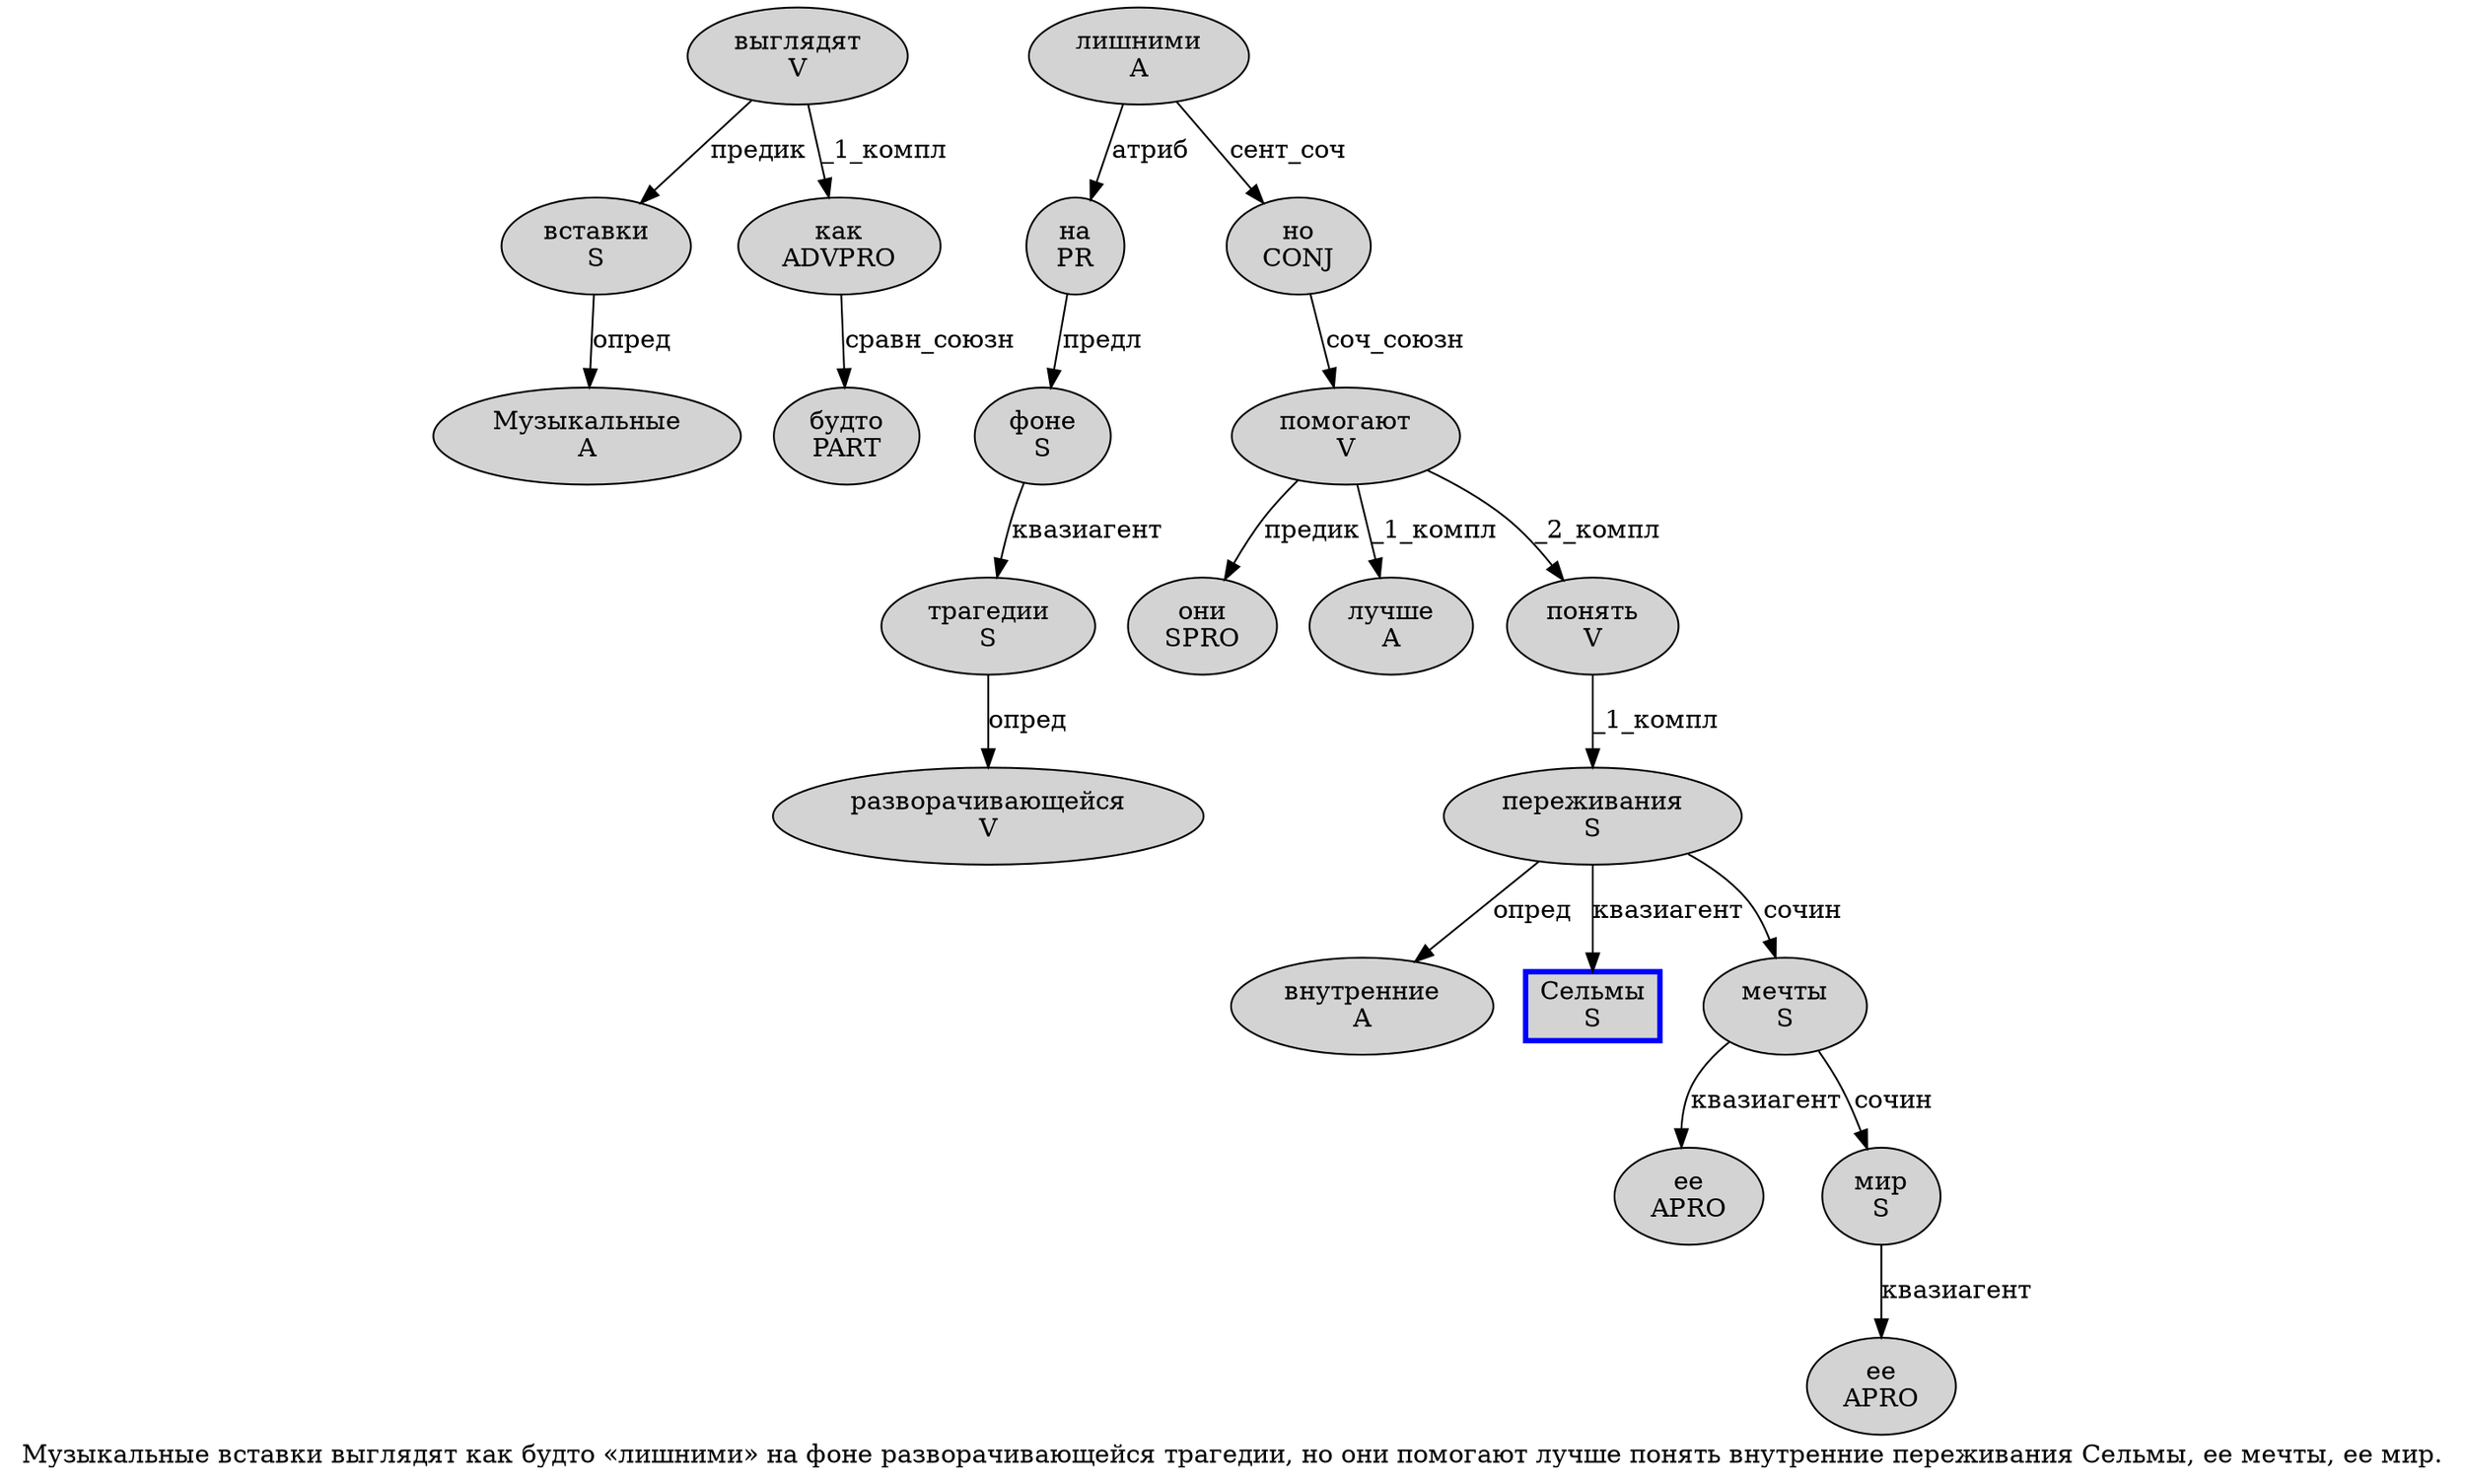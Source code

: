 digraph SENTENCE_865 {
	graph [label="Музыкальные вставки выглядят как будто «лишними» на фоне разворачивающейся трагедии, но они помогают лучше понять внутренние переживания Сельмы, ее мечты, ее мир."]
	node [style=filled]
		0 [label="Музыкальные
A" color="" fillcolor=lightgray penwidth=1 shape=ellipse]
		1 [label="вставки
S" color="" fillcolor=lightgray penwidth=1 shape=ellipse]
		2 [label="выглядят
V" color="" fillcolor=lightgray penwidth=1 shape=ellipse]
		3 [label="как
ADVPRO" color="" fillcolor=lightgray penwidth=1 shape=ellipse]
		4 [label="будто
PART" color="" fillcolor=lightgray penwidth=1 shape=ellipse]
		6 [label="лишними
A" color="" fillcolor=lightgray penwidth=1 shape=ellipse]
		8 [label="на
PR" color="" fillcolor=lightgray penwidth=1 shape=ellipse]
		9 [label="фоне
S" color="" fillcolor=lightgray penwidth=1 shape=ellipse]
		10 [label="разворачивающейся
V" color="" fillcolor=lightgray penwidth=1 shape=ellipse]
		11 [label="трагедии
S" color="" fillcolor=lightgray penwidth=1 shape=ellipse]
		13 [label="но
CONJ" color="" fillcolor=lightgray penwidth=1 shape=ellipse]
		14 [label="они
SPRO" color="" fillcolor=lightgray penwidth=1 shape=ellipse]
		15 [label="помогают
V" color="" fillcolor=lightgray penwidth=1 shape=ellipse]
		16 [label="лучше
A" color="" fillcolor=lightgray penwidth=1 shape=ellipse]
		17 [label="понять
V" color="" fillcolor=lightgray penwidth=1 shape=ellipse]
		18 [label="внутренние
A" color="" fillcolor=lightgray penwidth=1 shape=ellipse]
		19 [label="переживания
S" color="" fillcolor=lightgray penwidth=1 shape=ellipse]
		20 [label="Сельмы
S" color=blue fillcolor=lightgray penwidth=3 shape=box]
		22 [label="ее
APRO" color="" fillcolor=lightgray penwidth=1 shape=ellipse]
		23 [label="мечты
S" color="" fillcolor=lightgray penwidth=1 shape=ellipse]
		25 [label="ее
APRO" color="" fillcolor=lightgray penwidth=1 shape=ellipse]
		26 [label="мир
S" color="" fillcolor=lightgray penwidth=1 shape=ellipse]
			11 -> 10 [label="опред"]
			2 -> 1 [label="предик"]
			2 -> 3 [label="_1_компл"]
			8 -> 9 [label="предл"]
			3 -> 4 [label="сравн_союзн"]
			15 -> 14 [label="предик"]
			15 -> 16 [label="_1_компл"]
			15 -> 17 [label="_2_компл"]
			6 -> 8 [label="атриб"]
			6 -> 13 [label="сент_соч"]
			1 -> 0 [label="опред"]
			13 -> 15 [label="соч_союзн"]
			9 -> 11 [label="квазиагент"]
			23 -> 22 [label="квазиагент"]
			23 -> 26 [label="сочин"]
			26 -> 25 [label="квазиагент"]
			19 -> 18 [label="опред"]
			19 -> 20 [label="квазиагент"]
			19 -> 23 [label="сочин"]
			17 -> 19 [label="_1_компл"]
}